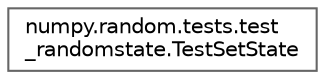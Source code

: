 digraph "Graphical Class Hierarchy"
{
 // LATEX_PDF_SIZE
  bgcolor="transparent";
  edge [fontname=Helvetica,fontsize=10,labelfontname=Helvetica,labelfontsize=10];
  node [fontname=Helvetica,fontsize=10,shape=box,height=0.2,width=0.4];
  rankdir="LR";
  Node0 [id="Node000000",label="numpy.random.tests.test\l_randomstate.TestSetState",height=0.2,width=0.4,color="grey40", fillcolor="white", style="filled",URL="$d3/dc9/classnumpy_1_1random_1_1tests_1_1test__randomstate_1_1TestSetState.html",tooltip=" "];
}
